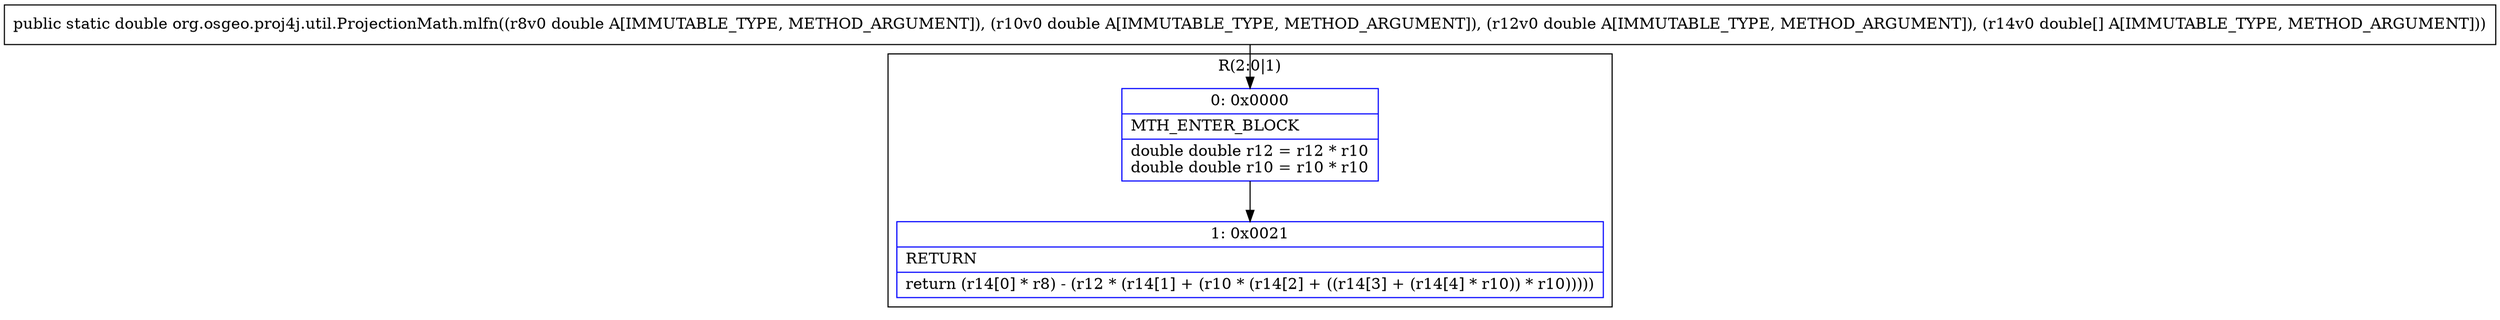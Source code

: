 digraph "CFG fororg.osgeo.proj4j.util.ProjectionMath.mlfn(DDD[D)D" {
subgraph cluster_Region_128496744 {
label = "R(2:0|1)";
node [shape=record,color=blue];
Node_0 [shape=record,label="{0\:\ 0x0000|MTH_ENTER_BLOCK\l|double double r12 = r12 * r10\ldouble double r10 = r10 * r10\l}"];
Node_1 [shape=record,label="{1\:\ 0x0021|RETURN\l|return (r14[0] * r8) \- (r12 * (r14[1] + (r10 * (r14[2] + ((r14[3] + (r14[4] * r10)) * r10)))))\l}"];
}
MethodNode[shape=record,label="{public static double org.osgeo.proj4j.util.ProjectionMath.mlfn((r8v0 double A[IMMUTABLE_TYPE, METHOD_ARGUMENT]), (r10v0 double A[IMMUTABLE_TYPE, METHOD_ARGUMENT]), (r12v0 double A[IMMUTABLE_TYPE, METHOD_ARGUMENT]), (r14v0 double[] A[IMMUTABLE_TYPE, METHOD_ARGUMENT])) }"];
MethodNode -> Node_0;
Node_0 -> Node_1;
}

